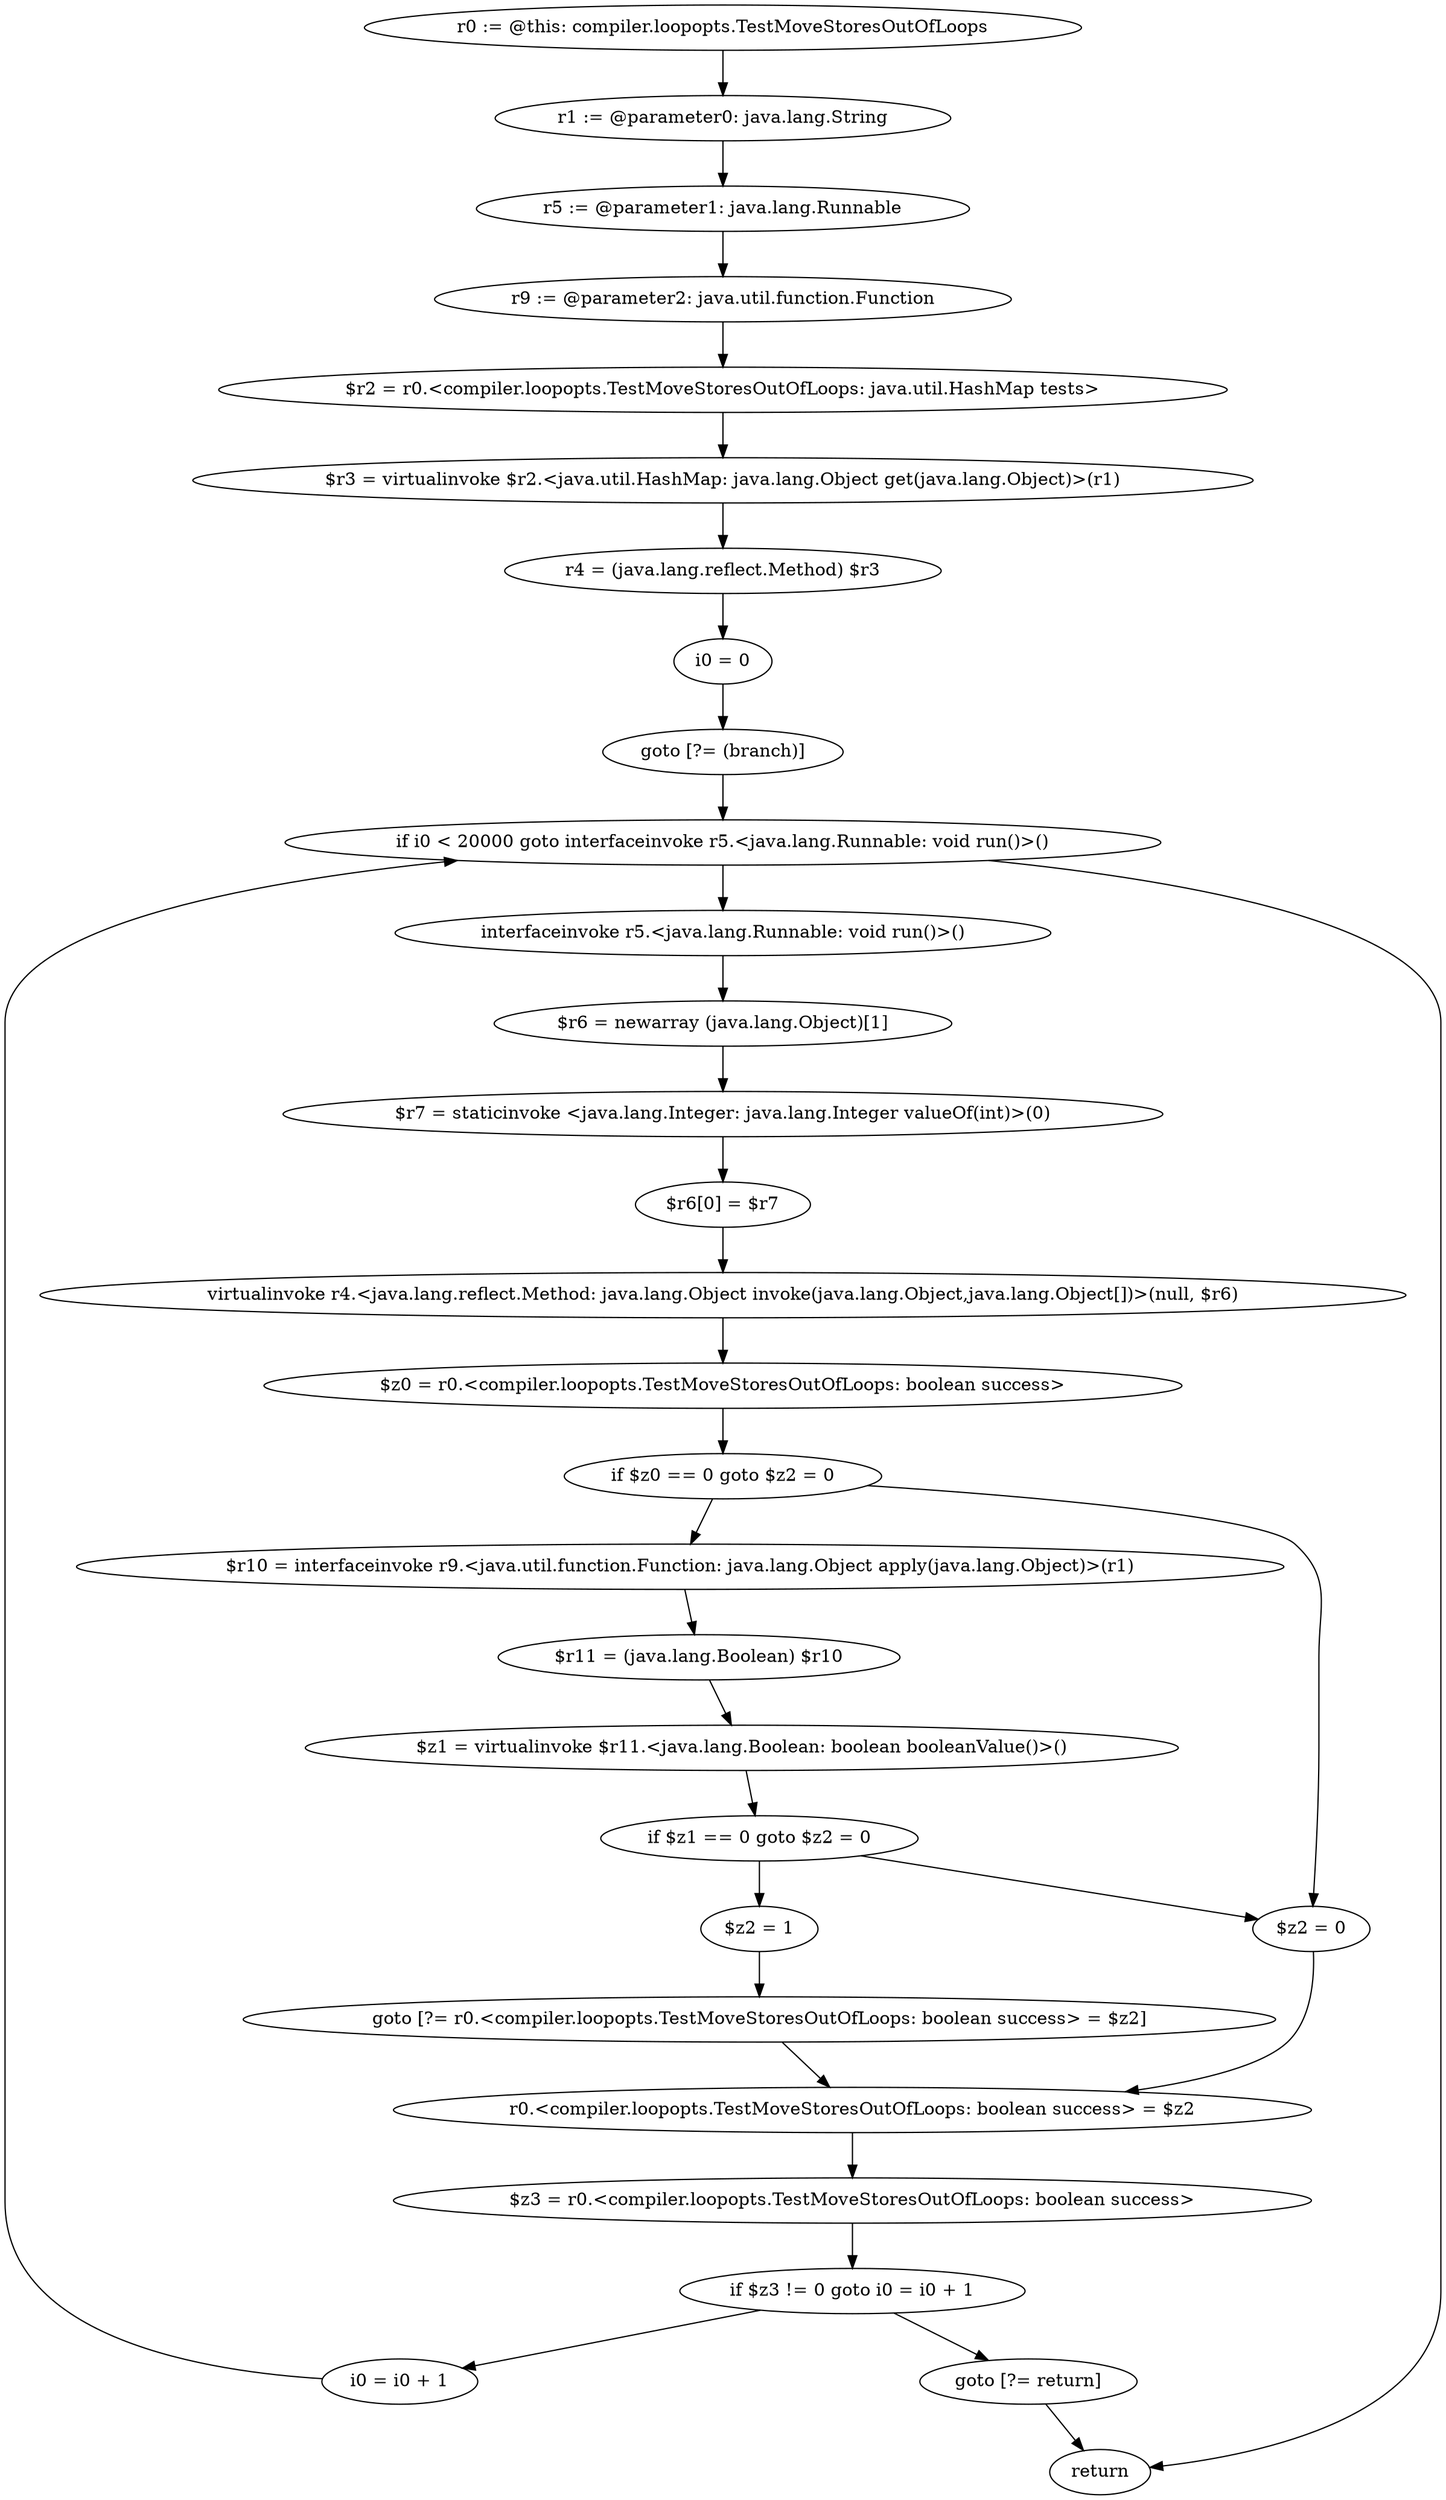 digraph "unitGraph" {
    "r0 := @this: compiler.loopopts.TestMoveStoresOutOfLoops"
    "r1 := @parameter0: java.lang.String"
    "r5 := @parameter1: java.lang.Runnable"
    "r9 := @parameter2: java.util.function.Function"
    "$r2 = r0.<compiler.loopopts.TestMoveStoresOutOfLoops: java.util.HashMap tests>"
    "$r3 = virtualinvoke $r2.<java.util.HashMap: java.lang.Object get(java.lang.Object)>(r1)"
    "r4 = (java.lang.reflect.Method) $r3"
    "i0 = 0"
    "goto [?= (branch)]"
    "interfaceinvoke r5.<java.lang.Runnable: void run()>()"
    "$r6 = newarray (java.lang.Object)[1]"
    "$r7 = staticinvoke <java.lang.Integer: java.lang.Integer valueOf(int)>(0)"
    "$r6[0] = $r7"
    "virtualinvoke r4.<java.lang.reflect.Method: java.lang.Object invoke(java.lang.Object,java.lang.Object[])>(null, $r6)"
    "$z0 = r0.<compiler.loopopts.TestMoveStoresOutOfLoops: boolean success>"
    "if $z0 == 0 goto $z2 = 0"
    "$r10 = interfaceinvoke r9.<java.util.function.Function: java.lang.Object apply(java.lang.Object)>(r1)"
    "$r11 = (java.lang.Boolean) $r10"
    "$z1 = virtualinvoke $r11.<java.lang.Boolean: boolean booleanValue()>()"
    "if $z1 == 0 goto $z2 = 0"
    "$z2 = 1"
    "goto [?= r0.<compiler.loopopts.TestMoveStoresOutOfLoops: boolean success> = $z2]"
    "$z2 = 0"
    "r0.<compiler.loopopts.TestMoveStoresOutOfLoops: boolean success> = $z2"
    "$z3 = r0.<compiler.loopopts.TestMoveStoresOutOfLoops: boolean success>"
    "if $z3 != 0 goto i0 = i0 + 1"
    "goto [?= return]"
    "i0 = i0 + 1"
    "if i0 < 20000 goto interfaceinvoke r5.<java.lang.Runnable: void run()>()"
    "return"
    "r0 := @this: compiler.loopopts.TestMoveStoresOutOfLoops"->"r1 := @parameter0: java.lang.String";
    "r1 := @parameter0: java.lang.String"->"r5 := @parameter1: java.lang.Runnable";
    "r5 := @parameter1: java.lang.Runnable"->"r9 := @parameter2: java.util.function.Function";
    "r9 := @parameter2: java.util.function.Function"->"$r2 = r0.<compiler.loopopts.TestMoveStoresOutOfLoops: java.util.HashMap tests>";
    "$r2 = r0.<compiler.loopopts.TestMoveStoresOutOfLoops: java.util.HashMap tests>"->"$r3 = virtualinvoke $r2.<java.util.HashMap: java.lang.Object get(java.lang.Object)>(r1)";
    "$r3 = virtualinvoke $r2.<java.util.HashMap: java.lang.Object get(java.lang.Object)>(r1)"->"r4 = (java.lang.reflect.Method) $r3";
    "r4 = (java.lang.reflect.Method) $r3"->"i0 = 0";
    "i0 = 0"->"goto [?= (branch)]";
    "goto [?= (branch)]"->"if i0 < 20000 goto interfaceinvoke r5.<java.lang.Runnable: void run()>()";
    "interfaceinvoke r5.<java.lang.Runnable: void run()>()"->"$r6 = newarray (java.lang.Object)[1]";
    "$r6 = newarray (java.lang.Object)[1]"->"$r7 = staticinvoke <java.lang.Integer: java.lang.Integer valueOf(int)>(0)";
    "$r7 = staticinvoke <java.lang.Integer: java.lang.Integer valueOf(int)>(0)"->"$r6[0] = $r7";
    "$r6[0] = $r7"->"virtualinvoke r4.<java.lang.reflect.Method: java.lang.Object invoke(java.lang.Object,java.lang.Object[])>(null, $r6)";
    "virtualinvoke r4.<java.lang.reflect.Method: java.lang.Object invoke(java.lang.Object,java.lang.Object[])>(null, $r6)"->"$z0 = r0.<compiler.loopopts.TestMoveStoresOutOfLoops: boolean success>";
    "$z0 = r0.<compiler.loopopts.TestMoveStoresOutOfLoops: boolean success>"->"if $z0 == 0 goto $z2 = 0";
    "if $z0 == 0 goto $z2 = 0"->"$r10 = interfaceinvoke r9.<java.util.function.Function: java.lang.Object apply(java.lang.Object)>(r1)";
    "if $z0 == 0 goto $z2 = 0"->"$z2 = 0";
    "$r10 = interfaceinvoke r9.<java.util.function.Function: java.lang.Object apply(java.lang.Object)>(r1)"->"$r11 = (java.lang.Boolean) $r10";
    "$r11 = (java.lang.Boolean) $r10"->"$z1 = virtualinvoke $r11.<java.lang.Boolean: boolean booleanValue()>()";
    "$z1 = virtualinvoke $r11.<java.lang.Boolean: boolean booleanValue()>()"->"if $z1 == 0 goto $z2 = 0";
    "if $z1 == 0 goto $z2 = 0"->"$z2 = 1";
    "if $z1 == 0 goto $z2 = 0"->"$z2 = 0";
    "$z2 = 1"->"goto [?= r0.<compiler.loopopts.TestMoveStoresOutOfLoops: boolean success> = $z2]";
    "goto [?= r0.<compiler.loopopts.TestMoveStoresOutOfLoops: boolean success> = $z2]"->"r0.<compiler.loopopts.TestMoveStoresOutOfLoops: boolean success> = $z2";
    "$z2 = 0"->"r0.<compiler.loopopts.TestMoveStoresOutOfLoops: boolean success> = $z2";
    "r0.<compiler.loopopts.TestMoveStoresOutOfLoops: boolean success> = $z2"->"$z3 = r0.<compiler.loopopts.TestMoveStoresOutOfLoops: boolean success>";
    "$z3 = r0.<compiler.loopopts.TestMoveStoresOutOfLoops: boolean success>"->"if $z3 != 0 goto i0 = i0 + 1";
    "if $z3 != 0 goto i0 = i0 + 1"->"goto [?= return]";
    "if $z3 != 0 goto i0 = i0 + 1"->"i0 = i0 + 1";
    "goto [?= return]"->"return";
    "i0 = i0 + 1"->"if i0 < 20000 goto interfaceinvoke r5.<java.lang.Runnable: void run()>()";
    "if i0 < 20000 goto interfaceinvoke r5.<java.lang.Runnable: void run()>()"->"return";
    "if i0 < 20000 goto interfaceinvoke r5.<java.lang.Runnable: void run()>()"->"interfaceinvoke r5.<java.lang.Runnable: void run()>()";
}
